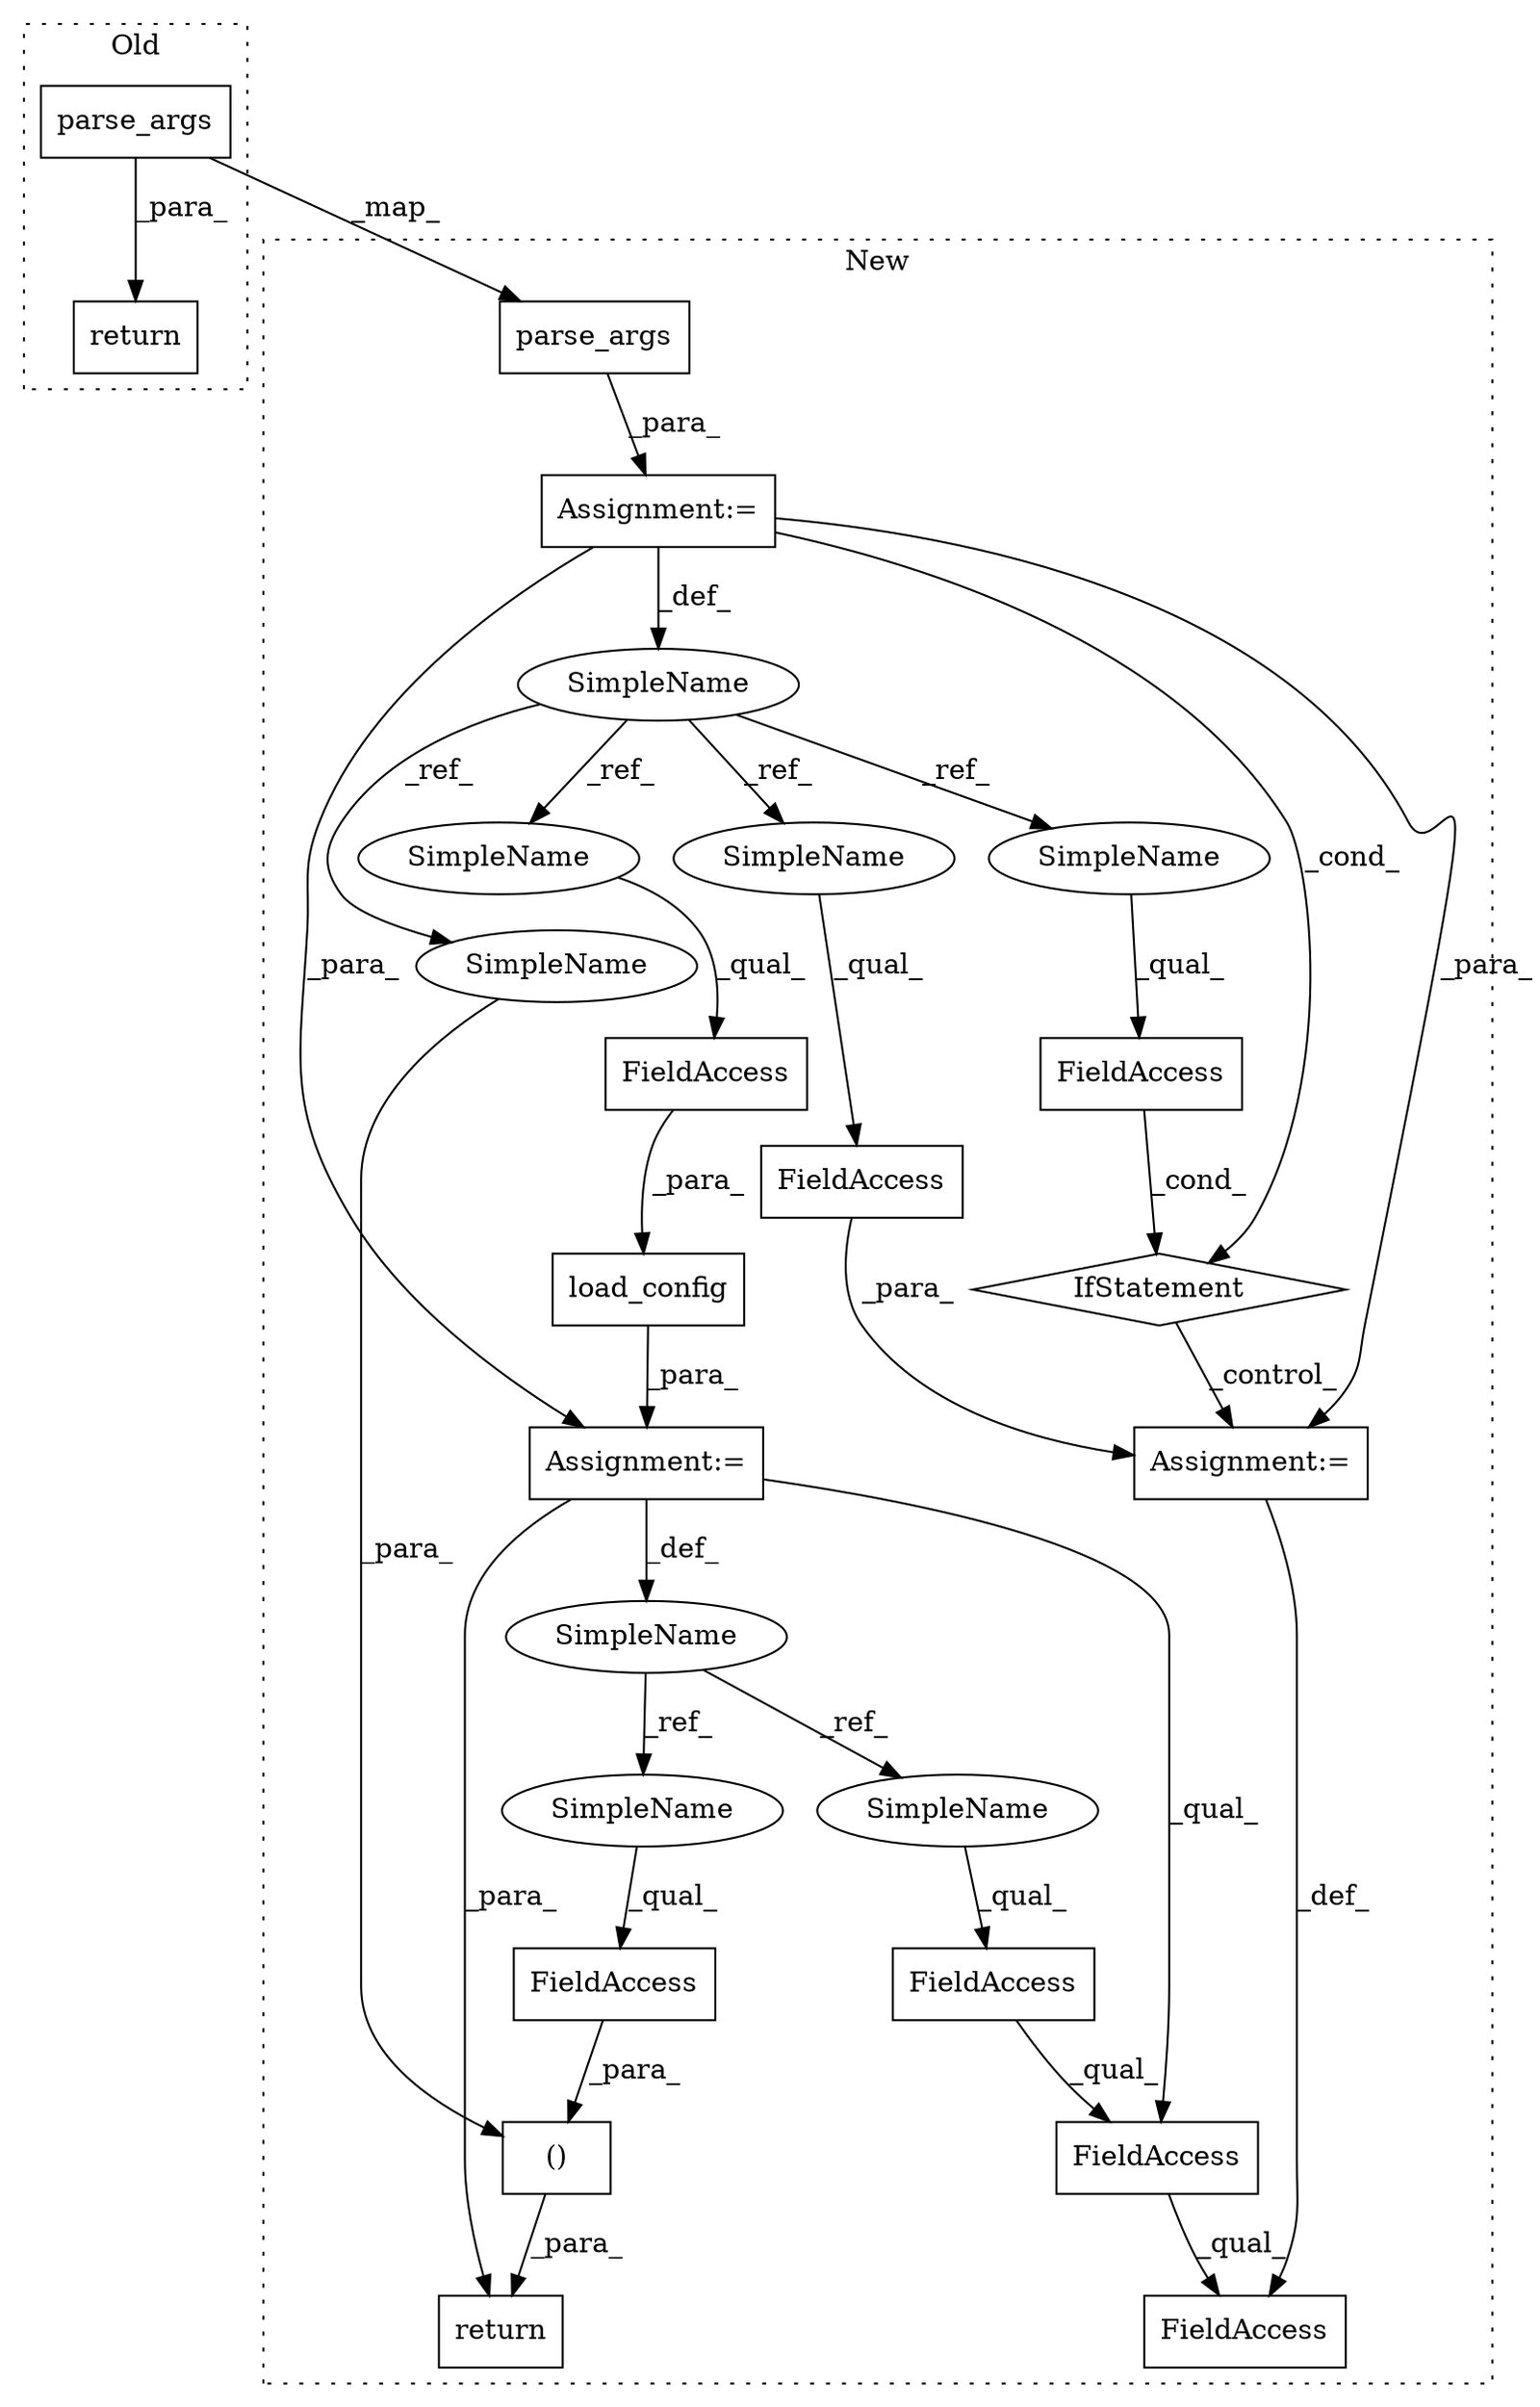 digraph G {
subgraph cluster0 {
1 [label="return" a="41" s="1559" l="7" shape="box"];
8 [label="parse_args" a="32" s="1573" l="12" shape="box"];
label = "Old";
style="dotted";
}
subgraph cluster1 {
2 [label="load_config" a="32" s="1527,1555" l="12,1" shape="box"];
3 [label="Assignment:=" a="7" s="1526" l="1" shape="box"];
4 [label="()" a="106" s="1925" l="27" shape="box"];
5 [label="Assignment:=" a="7" s="1494" l="1" shape="box"];
6 [label="return" a="41" s="1913" l="12" shape="box"];
7 [label="parse_args" a="32" s="1502" l="12" shape="box"];
9 [label="SimpleName" a="42" s="1490" l="4" shape="ellipse"];
10 [label="FieldAccess" a="22" s="1799" l="14" shape="box"];
11 [label="FieldAccess" a="22" s="1768" l="10" shape="box"];
12 [label="SimpleName" a="42" s="1520" l="6" shape="ellipse"];
13 [label="FieldAccess" a="22" s="1942" l="10" shape="box"];
14 [label="FieldAccess" a="22" s="1744" l="14" shape="box"];
15 [label="FieldAccess" a="22" s="1539" l="16" shape="box"];
16 [label="FieldAccess" a="22" s="1768" l="30" shape="box"];
17 [label="FieldAccess" a="22" s="1768" l="15" shape="box"];
18 [label="IfStatement" a="25" s="1740,1758" l="4,2" shape="diamond"];
19 [label="Assignment:=" a="7" s="1798" l="1" shape="box"];
20 [label="SimpleName" a="42" s="1768" l="6" shape="ellipse"];
21 [label="SimpleName" a="42" s="1942" l="6" shape="ellipse"];
22 [label="SimpleName" a="42" s="1925" l="4" shape="ellipse"];
23 [label="SimpleName" a="42" s="1744" l="4" shape="ellipse"];
24 [label="SimpleName" a="42" s="1539" l="4" shape="ellipse"];
25 [label="SimpleName" a="42" s="1799" l="4" shape="ellipse"];
label = "New";
style="dotted";
}
2 -> 3 [label="_para_"];
3 -> 6 [label="_para_"];
3 -> 12 [label="_def_"];
3 -> 17 [label="_qual_"];
4 -> 6 [label="_para_"];
5 -> 3 [label="_para_"];
5 -> 9 [label="_def_"];
5 -> 18 [label="_cond_"];
5 -> 19 [label="_para_"];
7 -> 5 [label="_para_"];
8 -> 1 [label="_para_"];
8 -> 7 [label="_map_"];
9 -> 22 [label="_ref_"];
9 -> 23 [label="_ref_"];
9 -> 25 [label="_ref_"];
9 -> 24 [label="_ref_"];
10 -> 19 [label="_para_"];
11 -> 17 [label="_qual_"];
12 -> 20 [label="_ref_"];
12 -> 21 [label="_ref_"];
13 -> 4 [label="_para_"];
14 -> 18 [label="_cond_"];
15 -> 2 [label="_para_"];
17 -> 16 [label="_qual_"];
18 -> 19 [label="_control_"];
19 -> 16 [label="_def_"];
20 -> 11 [label="_qual_"];
21 -> 13 [label="_qual_"];
22 -> 4 [label="_para_"];
23 -> 14 [label="_qual_"];
24 -> 15 [label="_qual_"];
25 -> 10 [label="_qual_"];
}